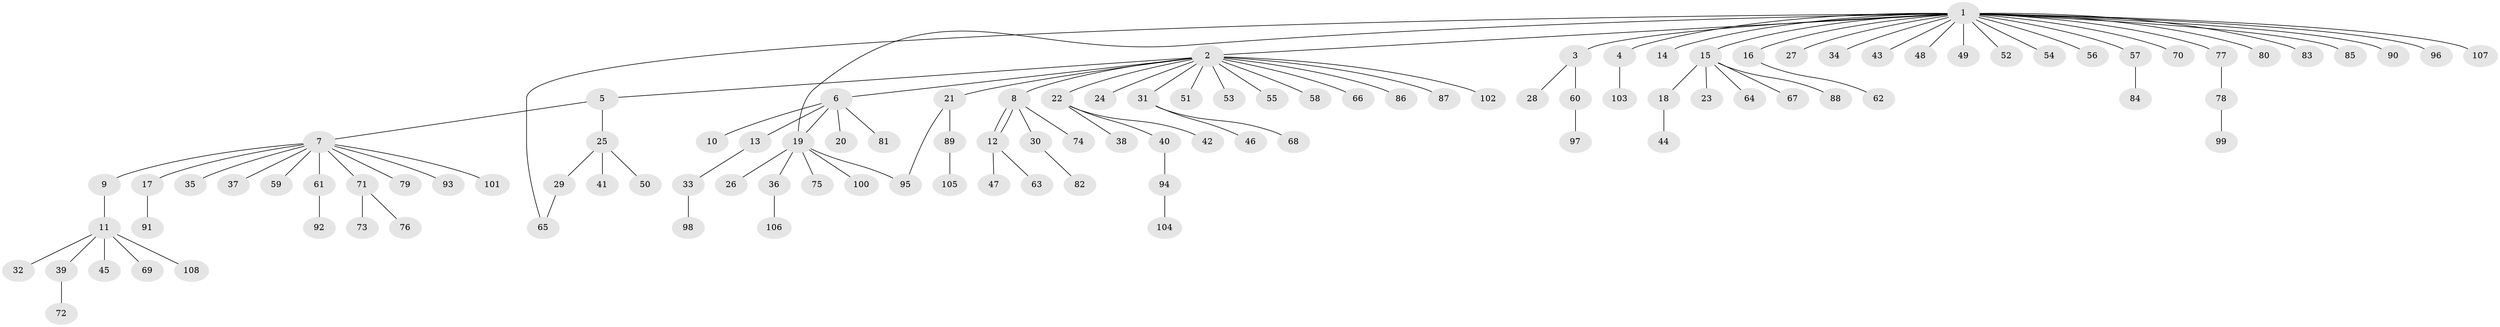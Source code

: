 // Generated by graph-tools (version 1.1) at 2025/26/03/09/25 03:26:02]
// undirected, 108 vertices, 111 edges
graph export_dot {
graph [start="1"]
  node [color=gray90,style=filled];
  1;
  2;
  3;
  4;
  5;
  6;
  7;
  8;
  9;
  10;
  11;
  12;
  13;
  14;
  15;
  16;
  17;
  18;
  19;
  20;
  21;
  22;
  23;
  24;
  25;
  26;
  27;
  28;
  29;
  30;
  31;
  32;
  33;
  34;
  35;
  36;
  37;
  38;
  39;
  40;
  41;
  42;
  43;
  44;
  45;
  46;
  47;
  48;
  49;
  50;
  51;
  52;
  53;
  54;
  55;
  56;
  57;
  58;
  59;
  60;
  61;
  62;
  63;
  64;
  65;
  66;
  67;
  68;
  69;
  70;
  71;
  72;
  73;
  74;
  75;
  76;
  77;
  78;
  79;
  80;
  81;
  82;
  83;
  84;
  85;
  86;
  87;
  88;
  89;
  90;
  91;
  92;
  93;
  94;
  95;
  96;
  97;
  98;
  99;
  100;
  101;
  102;
  103;
  104;
  105;
  106;
  107;
  108;
  1 -- 2;
  1 -- 3;
  1 -- 4;
  1 -- 14;
  1 -- 15;
  1 -- 16;
  1 -- 19;
  1 -- 27;
  1 -- 34;
  1 -- 43;
  1 -- 48;
  1 -- 49;
  1 -- 52;
  1 -- 54;
  1 -- 56;
  1 -- 57;
  1 -- 65;
  1 -- 70;
  1 -- 77;
  1 -- 80;
  1 -- 83;
  1 -- 85;
  1 -- 90;
  1 -- 96;
  1 -- 107;
  2 -- 5;
  2 -- 6;
  2 -- 8;
  2 -- 21;
  2 -- 22;
  2 -- 24;
  2 -- 31;
  2 -- 51;
  2 -- 53;
  2 -- 55;
  2 -- 58;
  2 -- 66;
  2 -- 86;
  2 -- 87;
  2 -- 102;
  3 -- 28;
  3 -- 60;
  4 -- 103;
  5 -- 7;
  5 -- 25;
  6 -- 10;
  6 -- 13;
  6 -- 19;
  6 -- 20;
  6 -- 81;
  7 -- 9;
  7 -- 17;
  7 -- 35;
  7 -- 37;
  7 -- 59;
  7 -- 61;
  7 -- 71;
  7 -- 79;
  7 -- 93;
  7 -- 101;
  8 -- 12;
  8 -- 12;
  8 -- 30;
  8 -- 74;
  9 -- 11;
  11 -- 32;
  11 -- 39;
  11 -- 45;
  11 -- 69;
  11 -- 108;
  12 -- 47;
  12 -- 63;
  13 -- 33;
  15 -- 18;
  15 -- 23;
  15 -- 64;
  15 -- 67;
  15 -- 88;
  16 -- 62;
  17 -- 91;
  18 -- 44;
  19 -- 26;
  19 -- 36;
  19 -- 75;
  19 -- 95;
  19 -- 100;
  21 -- 89;
  21 -- 95;
  22 -- 38;
  22 -- 40;
  22 -- 42;
  25 -- 29;
  25 -- 41;
  25 -- 50;
  29 -- 65;
  30 -- 82;
  31 -- 46;
  31 -- 68;
  33 -- 98;
  36 -- 106;
  39 -- 72;
  40 -- 94;
  57 -- 84;
  60 -- 97;
  61 -- 92;
  71 -- 73;
  71 -- 76;
  77 -- 78;
  78 -- 99;
  89 -- 105;
  94 -- 104;
}
